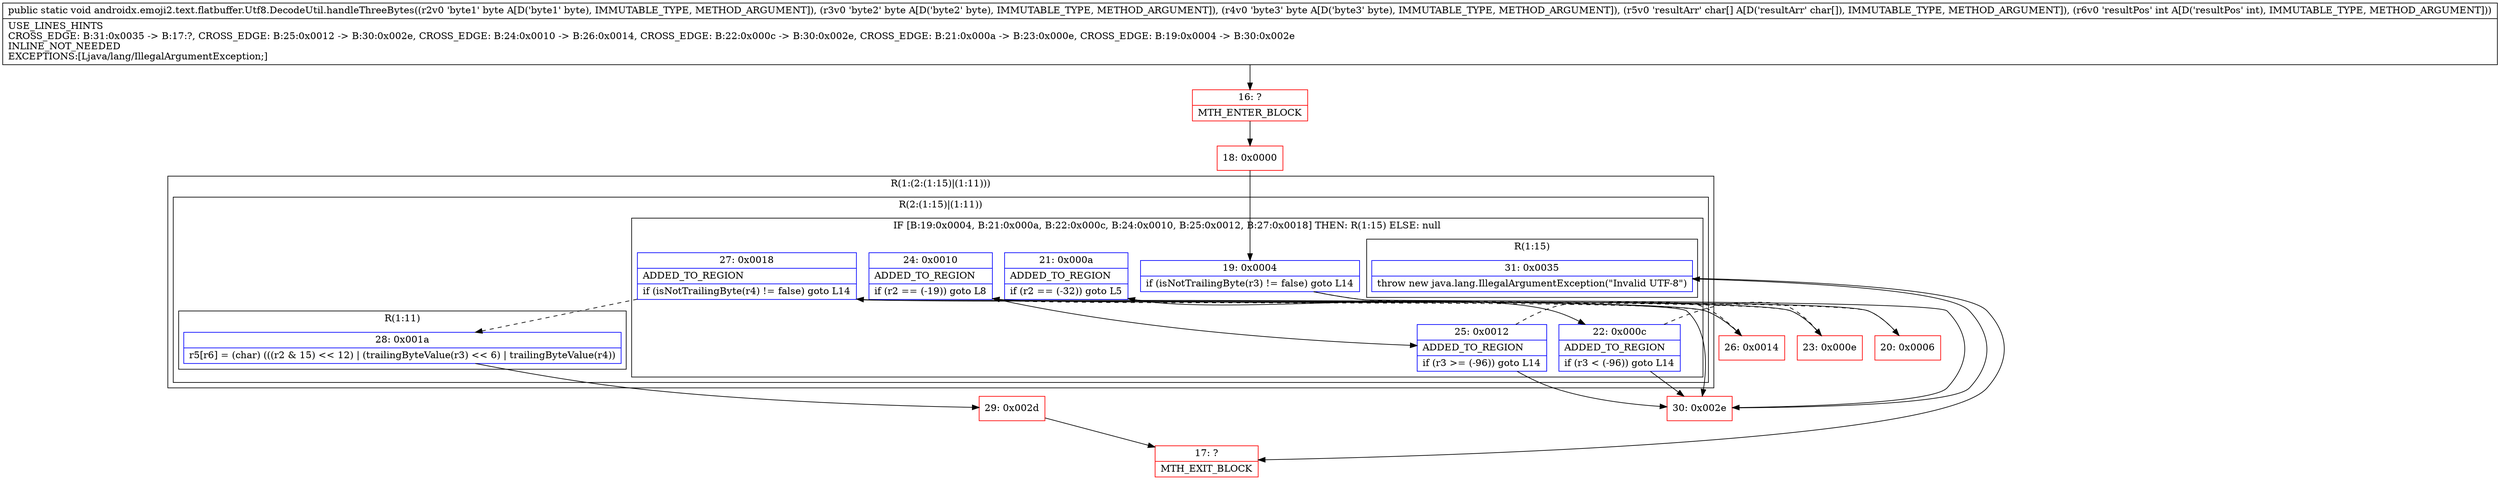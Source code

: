 digraph "CFG forandroidx.emoji2.text.flatbuffer.Utf8.DecodeUtil.handleThreeBytes(BBB[CI)V" {
subgraph cluster_Region_526468252 {
label = "R(1:(2:(1:15)|(1:11)))";
node [shape=record,color=blue];
subgraph cluster_Region_1195140130 {
label = "R(2:(1:15)|(1:11))";
node [shape=record,color=blue];
subgraph cluster_IfRegion_1031375682 {
label = "IF [B:19:0x0004, B:21:0x000a, B:22:0x000c, B:24:0x0010, B:25:0x0012, B:27:0x0018] THEN: R(1:15) ELSE: null";
node [shape=record,color=blue];
Node_19 [shape=record,label="{19\:\ 0x0004|if (isNotTrailingByte(r3) != false) goto L14\l}"];
Node_21 [shape=record,label="{21\:\ 0x000a|ADDED_TO_REGION\l|if (r2 == (\-32)) goto L5\l}"];
Node_22 [shape=record,label="{22\:\ 0x000c|ADDED_TO_REGION\l|if (r3 \< (\-96)) goto L14\l}"];
Node_24 [shape=record,label="{24\:\ 0x0010|ADDED_TO_REGION\l|if (r2 == (\-19)) goto L8\l}"];
Node_25 [shape=record,label="{25\:\ 0x0012|ADDED_TO_REGION\l|if (r3 \>= (\-96)) goto L14\l}"];
Node_27 [shape=record,label="{27\:\ 0x0018|ADDED_TO_REGION\l|if (isNotTrailingByte(r4) != false) goto L14\l}"];
subgraph cluster_Region_710870990 {
label = "R(1:15)";
node [shape=record,color=blue];
Node_31 [shape=record,label="{31\:\ 0x0035|throw new java.lang.IllegalArgumentException(\"Invalid UTF\-8\")\l}"];
}
}
subgraph cluster_Region_1058005949 {
label = "R(1:11)";
node [shape=record,color=blue];
Node_28 [shape=record,label="{28\:\ 0x001a|r5[r6] = (char) (((r2 & 15) \<\< 12) \| (trailingByteValue(r3) \<\< 6) \| trailingByteValue(r4))\l}"];
}
}
}
Node_16 [shape=record,color=red,label="{16\:\ ?|MTH_ENTER_BLOCK\l}"];
Node_18 [shape=record,color=red,label="{18\:\ 0x0000}"];
Node_20 [shape=record,color=red,label="{20\:\ 0x0006}"];
Node_23 [shape=record,color=red,label="{23\:\ 0x000e}"];
Node_26 [shape=record,color=red,label="{26\:\ 0x0014}"];
Node_29 [shape=record,color=red,label="{29\:\ 0x002d}"];
Node_17 [shape=record,color=red,label="{17\:\ ?|MTH_EXIT_BLOCK\l}"];
Node_30 [shape=record,color=red,label="{30\:\ 0x002e}"];
MethodNode[shape=record,label="{public static void androidx.emoji2.text.flatbuffer.Utf8.DecodeUtil.handleThreeBytes((r2v0 'byte1' byte A[D('byte1' byte), IMMUTABLE_TYPE, METHOD_ARGUMENT]), (r3v0 'byte2' byte A[D('byte2' byte), IMMUTABLE_TYPE, METHOD_ARGUMENT]), (r4v0 'byte3' byte A[D('byte3' byte), IMMUTABLE_TYPE, METHOD_ARGUMENT]), (r5v0 'resultArr' char[] A[D('resultArr' char[]), IMMUTABLE_TYPE, METHOD_ARGUMENT]), (r6v0 'resultPos' int A[D('resultPos' int), IMMUTABLE_TYPE, METHOD_ARGUMENT]))  | USE_LINES_HINTS\lCROSS_EDGE: B:31:0x0035 \-\> B:17:?, CROSS_EDGE: B:25:0x0012 \-\> B:30:0x002e, CROSS_EDGE: B:24:0x0010 \-\> B:26:0x0014, CROSS_EDGE: B:22:0x000c \-\> B:30:0x002e, CROSS_EDGE: B:21:0x000a \-\> B:23:0x000e, CROSS_EDGE: B:19:0x0004 \-\> B:30:0x002e\lINLINE_NOT_NEEDED\lEXCEPTIONS:[Ljava\/lang\/IllegalArgumentException;]\l}"];
MethodNode -> Node_16;Node_19 -> Node_20[style=dashed];
Node_19 -> Node_30;
Node_21 -> Node_22;
Node_21 -> Node_23[style=dashed];
Node_22 -> Node_23[style=dashed];
Node_22 -> Node_30;
Node_24 -> Node_25;
Node_24 -> Node_26[style=dashed];
Node_25 -> Node_26[style=dashed];
Node_25 -> Node_30;
Node_27 -> Node_28[style=dashed];
Node_27 -> Node_30;
Node_31 -> Node_17;
Node_28 -> Node_29;
Node_16 -> Node_18;
Node_18 -> Node_19;
Node_20 -> Node_21;
Node_23 -> Node_24;
Node_26 -> Node_27;
Node_29 -> Node_17;
Node_30 -> Node_31;
}

